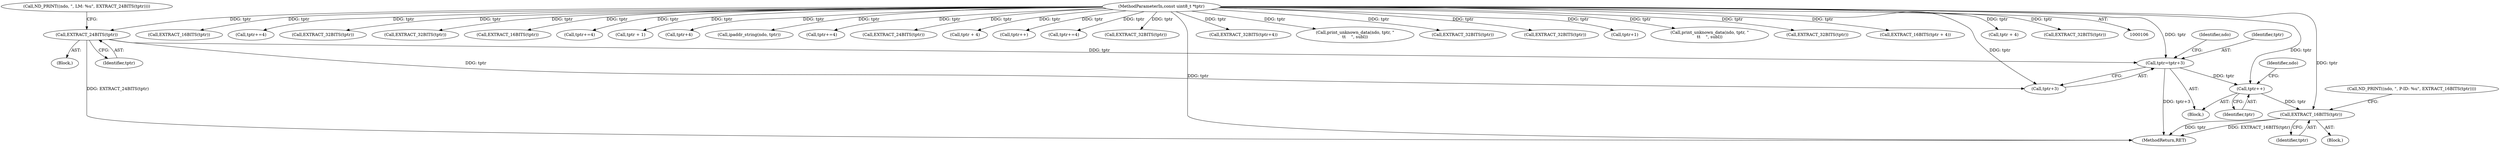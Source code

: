 digraph "0_tcpdump_5d0d76e88ee2d3236d7e032589d6f1d4ec5f7b1e@pointer" {
"1000402" [label="(Call,EXTRACT_16BITS(tptr))"];
"1000395" [label="(Call,tptr++)"];
"1000383" [label="(Call,tptr=tptr+3)"];
"1000381" [label="(Call,EXTRACT_24BITS(tptr))"];
"1000108" [label="(MethodParameterIn,const uint8_t *tptr)"];
"1000379" [label="(Block,)"];
"1000383" [label="(Call,tptr=tptr+3)"];
"1000345" [label="(Call,EXTRACT_16BITS(tptr))"];
"1000479" [label="(Call,tptr+=4)"];
"1000195" [label="(Call,EXTRACT_32BITS(tptr))"];
"1000600" [label="(MethodReturn,RET)"];
"1000381" [label="(Call,EXTRACT_24BITS(tptr))"];
"1000230" [label="(Call,EXTRACT_32BITS(tptr))"];
"1000343" [label="(Call,EXTRACT_16BITS(tptr))"];
"1000382" [label="(Identifier,tptr)"];
"1000438" [label="(Call,tptr+=4)"];
"1000435" [label="(Call,tptr + 1)"];
"1000402" [label="(Call,EXTRACT_16BITS(tptr))"];
"1000399" [label="(Identifier,ndo)"];
"1000164" [label="(Call,tptr+4)"];
"1000180" [label="(Call,ipaddr_string(ndo, tptr))"];
"1000248" [label="(Call,tptr+=4)"];
"1000375" [label="(Block,)"];
"1000325" [label="(Call,EXTRACT_24BITS(tptr))"];
"1000395" [label="(Call,tptr++)"];
"1000376" [label="(Call,ND_PRINT((ndo, \", LM: %u\", EXTRACT_24BITS(tptr))))"];
"1000524" [label="(Call,tptr + 4)"];
"1000397" [label="(Call,ND_PRINT((ndo, \", P-ID: %u\", EXTRACT_16BITS(tptr))))"];
"1000390" [label="(Identifier,ndo)"];
"1000269" [label="(Call,tptr++)"];
"1000403" [label="(Identifier,tptr)"];
"1000311" [label="(Call,tptr+=4)"];
"1000537" [label="(Call,EXTRACT_32BITS(tptr))"];
"1000384" [label="(Identifier,tptr)"];
"1000163" [label="(Call,EXTRACT_32BITS(tptr+4))"];
"1000587" [label="(Call,print_unknown_data(ndo, tptr, \"\n\t\t    \", subl))"];
"1000108" [label="(MethodParameterIn,const uint8_t *tptr)"];
"1000152" [label="(Call,EXTRACT_32BITS(tptr))"];
"1000500" [label="(Call,EXTRACT_32BITS(tptr))"];
"1000366" [label="(Call,tptr+1)"];
"1000576" [label="(Call,print_unknown_data(ndo, tptr, \"\n\t\t    \", subl))"];
"1000461" [label="(Call,EXTRACT_32BITS(tptr))"];
"1000523" [label="(Call,EXTRACT_16BITS(tptr + 4))"];
"1000385" [label="(Call,tptr+3)"];
"1000396" [label="(Identifier,tptr)"];
"1000564" [label="(Call,tptr + 4)"];
"1000293" [label="(Call,EXTRACT_32BITS(tptr))"];
"1000400" [label="(Block,)"];
"1000402" -> "1000400"  [label="AST: "];
"1000402" -> "1000403"  [label="CFG: "];
"1000403" -> "1000402"  [label="AST: "];
"1000397" -> "1000402"  [label="CFG: "];
"1000402" -> "1000600"  [label="DDG: EXTRACT_16BITS(tptr)"];
"1000402" -> "1000600"  [label="DDG: tptr"];
"1000395" -> "1000402"  [label="DDG: tptr"];
"1000108" -> "1000402"  [label="DDG: tptr"];
"1000395" -> "1000375"  [label="AST: "];
"1000395" -> "1000396"  [label="CFG: "];
"1000396" -> "1000395"  [label="AST: "];
"1000399" -> "1000395"  [label="CFG: "];
"1000383" -> "1000395"  [label="DDG: tptr"];
"1000108" -> "1000395"  [label="DDG: tptr"];
"1000383" -> "1000375"  [label="AST: "];
"1000383" -> "1000385"  [label="CFG: "];
"1000384" -> "1000383"  [label="AST: "];
"1000385" -> "1000383"  [label="AST: "];
"1000390" -> "1000383"  [label="CFG: "];
"1000383" -> "1000600"  [label="DDG: tptr+3"];
"1000381" -> "1000383"  [label="DDG: tptr"];
"1000108" -> "1000383"  [label="DDG: tptr"];
"1000381" -> "1000379"  [label="AST: "];
"1000381" -> "1000382"  [label="CFG: "];
"1000382" -> "1000381"  [label="AST: "];
"1000376" -> "1000381"  [label="CFG: "];
"1000381" -> "1000600"  [label="DDG: EXTRACT_24BITS(tptr)"];
"1000108" -> "1000381"  [label="DDG: tptr"];
"1000381" -> "1000385"  [label="DDG: tptr"];
"1000108" -> "1000106"  [label="AST: "];
"1000108" -> "1000600"  [label="DDG: tptr"];
"1000108" -> "1000152"  [label="DDG: tptr"];
"1000108" -> "1000163"  [label="DDG: tptr"];
"1000108" -> "1000164"  [label="DDG: tptr"];
"1000108" -> "1000180"  [label="DDG: tptr"];
"1000108" -> "1000195"  [label="DDG: tptr"];
"1000108" -> "1000230"  [label="DDG: tptr"];
"1000108" -> "1000248"  [label="DDG: tptr"];
"1000108" -> "1000269"  [label="DDG: tptr"];
"1000108" -> "1000293"  [label="DDG: tptr"];
"1000108" -> "1000311"  [label="DDG: tptr"];
"1000108" -> "1000325"  [label="DDG: tptr"];
"1000108" -> "1000343"  [label="DDG: tptr"];
"1000108" -> "1000345"  [label="DDG: tptr"];
"1000108" -> "1000366"  [label="DDG: tptr"];
"1000108" -> "1000385"  [label="DDG: tptr"];
"1000108" -> "1000435"  [label="DDG: tptr"];
"1000108" -> "1000438"  [label="DDG: tptr"];
"1000108" -> "1000461"  [label="DDG: tptr"];
"1000108" -> "1000479"  [label="DDG: tptr"];
"1000108" -> "1000500"  [label="DDG: tptr"];
"1000108" -> "1000523"  [label="DDG: tptr"];
"1000108" -> "1000524"  [label="DDG: tptr"];
"1000108" -> "1000537"  [label="DDG: tptr"];
"1000108" -> "1000564"  [label="DDG: tptr"];
"1000108" -> "1000576"  [label="DDG: tptr"];
"1000108" -> "1000587"  [label="DDG: tptr"];
}

